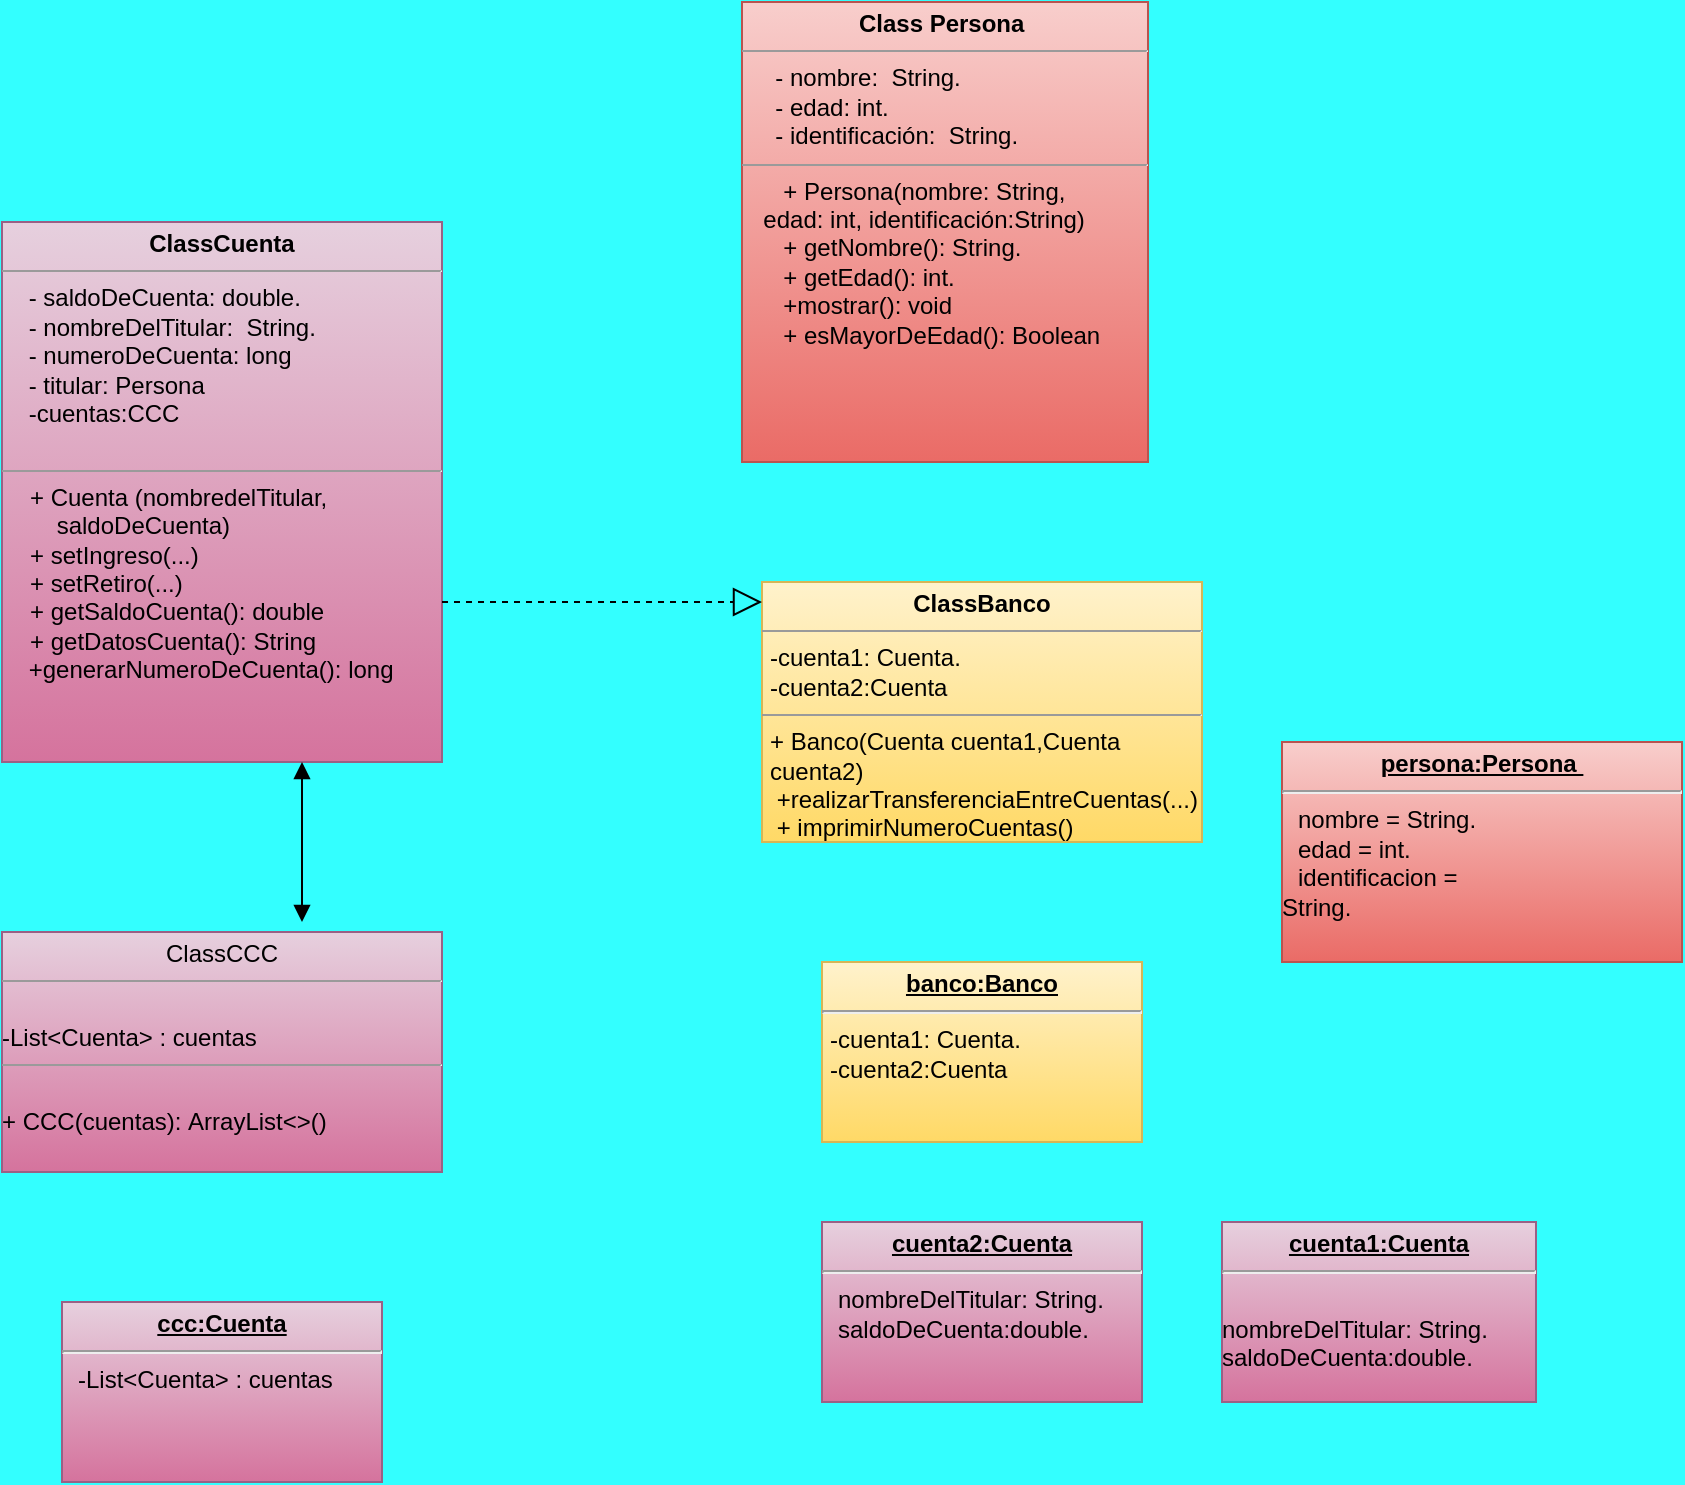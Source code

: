 <mxfile version="21.6.8" type="github">
  <diagram name="Página-1" id="ZipFY7_jd9I5HUY0kSOT">
    <mxGraphModel dx="880" dy="2784" grid="1" gridSize="10" guides="1" tooltips="1" connect="1" arrows="1" fold="1" page="1" pageScale="1" pageWidth="827" pageHeight="1169" background="#33FFFF" math="0" shadow="0">
      <root>
        <mxCell id="0" />
        <mxCell id="1" parent="0" />
        <mxCell id="sXatGcubONKIxM2o4ZcS-1" value="&lt;p style=&quot;margin:0px;margin-top:4px;text-align:center;&quot;&gt;&lt;b&gt;Class Persona&amp;nbsp;&lt;/b&gt;&lt;/p&gt;&lt;hr size=&quot;1&quot;&gt;&amp;nbsp; &amp;nbsp; &amp;nbsp;- nombre&lt;span style=&quot;background-color: initial;&quot;&gt;:&amp;nbsp;&lt;/span&gt;&amp;nbsp;String.&lt;br&gt;&amp;nbsp; &amp;nbsp; &amp;nbsp;- edad: int.&lt;br&gt;&amp;nbsp; &amp;nbsp; &amp;nbsp;- identificación:&amp;nbsp;&amp;nbsp;String.&lt;br&gt;&lt;hr size=&quot;1&quot;&gt;&lt;p style=&quot;margin:0px;margin-left:4px;&quot;&gt;&amp;nbsp; &amp;nbsp; &amp;nbsp;+ Persona(nombre: String,&amp;nbsp; &amp;nbsp; &amp;nbsp; &amp;nbsp; &amp;nbsp; &amp;nbsp; &amp;nbsp; edad: int, identificación:String)&amp;nbsp;&lt;br&gt;&lt;/p&gt;&lt;p style=&quot;margin:0px;margin-left:4px;&quot;&gt;&amp;nbsp; &amp;nbsp; &amp;nbsp;+ getNombre(): String.&lt;/p&gt;&lt;p style=&quot;margin:0px;margin-left:4px;&quot;&gt;&amp;nbsp; &amp;nbsp; &amp;nbsp;+ getEdad(): int.&amp;nbsp;&lt;/p&gt;&lt;p style=&quot;margin:0px;margin-left:4px;&quot;&gt;&amp;nbsp; &amp;nbsp; &amp;nbsp;+mostrar(): void&amp;nbsp;&lt;/p&gt;&lt;p style=&quot;margin:0px;margin-left:4px;&quot;&gt;&amp;nbsp; &amp;nbsp; &amp;nbsp;+ esMayorDeEdad(): Boolean&amp;nbsp;&lt;/p&gt;" style="verticalAlign=top;align=left;overflow=fill;fontSize=12;fontFamily=Helvetica;html=1;whiteSpace=wrap;fillColor=#f8cecc;gradientColor=#ea6b66;strokeColor=#b85450;" parent="1" vertex="1">
          <mxGeometry x="380" y="-1210" width="203" height="230" as="geometry" />
        </mxCell>
        <mxCell id="sXatGcubONKIxM2o4ZcS-2" value="&lt;p style=&quot;margin:0px;margin-top:4px;text-align:center;&quot;&gt;&lt;b&gt;Class&lt;span style=&quot;background-color: initial;&quot;&gt;Cuenta&lt;/span&gt;&lt;/b&gt;&lt;/p&gt;&lt;hr size=&quot;1&quot;&gt;&amp;nbsp; &amp;nbsp; - saldoDeCuenta:&amp;nbsp;double.&lt;br&gt;&amp;nbsp; &amp;nbsp; -&amp;nbsp;nombreDelTitular:&amp;nbsp; String.&lt;br&gt;&amp;nbsp; &amp;nbsp; -&amp;nbsp;numeroDeCuenta: long&lt;br&gt;&amp;nbsp; &amp;nbsp; - titular: Persona&lt;br&gt;&amp;nbsp; &amp;nbsp; -cuentas:CCC&lt;span style=&quot;background-color: initial;&quot;&gt;&lt;br&gt;&lt;/span&gt;&lt;br&gt;&lt;hr size=&quot;1&quot;&gt;&lt;p style=&quot;margin:0px;margin-left:4px;&quot;&gt;&amp;nbsp; &amp;nbsp;+ Cuenta (nombredelTitular,&amp;nbsp; &amp;nbsp; &amp;nbsp; &amp;nbsp; &amp;nbsp; &amp;nbsp; &amp;nbsp; &amp;nbsp; &amp;nbsp; &amp;nbsp; &amp;nbsp; &amp;nbsp; &amp;nbsp;saldoDeCuenta)&lt;/p&gt;&lt;p style=&quot;margin:0px;margin-left:4px;&quot;&gt;&amp;nbsp; &amp;nbsp;+ setIngreso(...)&amp;nbsp; &amp;nbsp; &amp;nbsp; &amp;nbsp;&lt;/p&gt;&lt;p style=&quot;margin:0px;margin-left:4px;&quot;&gt;&amp;nbsp; &amp;nbsp;+ setRetiro(...)&amp;nbsp; &amp;nbsp; &amp;nbsp; &amp;nbsp;&amp;nbsp;&lt;/p&gt;&lt;p style=&quot;margin:0px;margin-left:4px;&quot;&gt;&lt;span style=&quot;background-color: initial;&quot;&gt;&amp;nbsp; &amp;nbsp;+ getSaldoCuenta(): double&amp;nbsp;&amp;nbsp;&lt;/span&gt;&lt;/p&gt;&lt;p style=&quot;margin:0px;margin-left:4px;&quot;&gt;&lt;span style=&quot;background-color: initial;&quot;&gt;&amp;nbsp; &amp;nbsp;+ getDatosCuenta(): String&amp;nbsp;&lt;/span&gt;&lt;/p&gt;&amp;nbsp; &amp;nbsp; +generarNumeroDeCuenta(): long" style="verticalAlign=top;align=left;overflow=fill;fontSize=12;fontFamily=Helvetica;html=1;whiteSpace=wrap;fillColor=#e6d0de;strokeColor=#996185;gradientColor=#d5739d;" parent="1" vertex="1">
          <mxGeometry x="10" y="-1100" width="220" height="270" as="geometry" />
        </mxCell>
        <mxCell id="sXatGcubONKIxM2o4ZcS-3" value="&lt;p style=&quot;margin:0px;margin-top:4px;text-align:center;&quot;&gt;&lt;b&gt;ClassBanco&lt;/b&gt;&lt;/p&gt;&lt;hr size=&quot;1&quot;&gt;&lt;p style=&quot;margin:0px;margin-left:4px;&quot;&gt;-cuenta1:&amp;nbsp;Cuenta.&lt;/p&gt;&lt;p style=&quot;margin:0px;margin-left:4px;&quot;&gt;-cuenta2:Cuenta&lt;br&gt;&lt;/p&gt;&lt;hr size=&quot;1&quot;&gt;&lt;p style=&quot;margin:0px;margin-left:4px;&quot;&gt;+ Banco(Cuenta cuenta1,Cuenta cuenta2)&amp;nbsp; &amp;nbsp; &amp;nbsp;&lt;span style=&quot;background-color: initial;&quot;&gt;&amp;nbsp; &amp;nbsp; &amp;nbsp; &amp;nbsp; &amp;nbsp; &amp;nbsp; &amp;nbsp; &amp;nbsp;+realizarTransferenciaEntreCuentas(...)&amp;nbsp; &lt;/span&gt;&lt;span style=&quot;background-color: initial;&quot;&gt;&amp;nbsp;+ imprimirNumeroCuentas()&amp;nbsp;&lt;/span&gt;&lt;/p&gt;" style="verticalAlign=top;align=left;overflow=fill;fontSize=12;fontFamily=Helvetica;html=1;whiteSpace=wrap;fillColor=#fff2cc;gradientColor=#ffd966;strokeColor=#d6b656;" parent="1" vertex="1">
          <mxGeometry x="390" y="-920" width="220" height="130" as="geometry" />
        </mxCell>
        <mxCell id="sXatGcubONKIxM2o4ZcS-4" value="&lt;p style=&quot;margin:0px;margin-top:4px;text-align:center;text-decoration:underline;&quot;&gt;&lt;b&gt;cuenta1:Cuenta&lt;/b&gt;&lt;/p&gt;&lt;hr&gt;&lt;p style=&quot;margin:0px;margin-left:8px;&quot;&gt;&lt;br&gt;&lt;/p&gt;nombreDelTitular:&amp;nbsp;String.&lt;br&gt;saldoDeCuenta:double.&lt;br&gt;" style="verticalAlign=top;align=left;overflow=fill;fontSize=12;fontFamily=Helvetica;html=1;whiteSpace=wrap;fillColor=#e6d0de;gradientColor=#d5739d;strokeColor=#996185;" parent="1" vertex="1">
          <mxGeometry x="620" y="-600" width="157" height="90" as="geometry" />
        </mxCell>
        <mxCell id="sXatGcubONKIxM2o4ZcS-5" value="&lt;p style=&quot;margin:0px;margin-top:4px;text-align:center;text-decoration:underline;&quot;&gt;&lt;b&gt;persona:Persona&amp;nbsp;&lt;/b&gt;&lt;/p&gt;&lt;hr&gt;&lt;p style=&quot;margin:0px;margin-left:8px;&quot;&gt;nombre = String.&lt;br&gt;edad = int.&lt;/p&gt;&lt;p style=&quot;margin:0px;margin-left:8px;&quot;&gt;identificacion =&amp;nbsp;&lt;/p&gt;String." style="verticalAlign=top;align=left;overflow=fill;fontSize=12;fontFamily=Helvetica;html=1;whiteSpace=wrap;fillColor=#f8cecc;gradientColor=#ea6b66;strokeColor=#b85450;" parent="1" vertex="1">
          <mxGeometry x="650" y="-840" width="200" height="110" as="geometry" />
        </mxCell>
        <mxCell id="aI8nhUoXIS2r9gopvmky-1" value="&lt;p style=&quot;margin:0px;margin-top:4px;text-align:center;text-decoration:underline;&quot;&gt;&lt;b&gt;ccc:Cuenta&lt;/b&gt;&lt;/p&gt;&lt;hr&gt;&lt;p style=&quot;margin:0px;margin-left:8px;&quot;&gt;-List&amp;lt;Cuenta&amp;gt; : cuentas&lt;br&gt;&lt;/p&gt;" style="verticalAlign=top;align=left;overflow=fill;fontSize=12;fontFamily=Helvetica;html=1;whiteSpace=wrap;fillColor=#e6d0de;gradientColor=#d5739d;strokeColor=#996185;" vertex="1" parent="1">
          <mxGeometry x="40" y="-560" width="160" height="90" as="geometry" />
        </mxCell>
        <mxCell id="aI8nhUoXIS2r9gopvmky-2" value="&lt;p style=&quot;margin:0px;margin-top:4px;text-align:center;text-decoration:underline;&quot;&gt;&lt;b&gt;banco:Banco&lt;/b&gt;&lt;/p&gt;&lt;hr&gt;&lt;p style=&quot;--tw-border-spacing-x: 0; --tw-border-spacing-y: 0; --tw-translate-x: 0; --tw-translate-y: 0; --tw-rotate: 0; --tw-skew-x: 0; --tw-skew-y: 0; --tw-scale-x: 1; --tw-scale-y: 1; --tw-pan-x: ; --tw-pan-y: ; --tw-pinch-zoom: ; --tw-scroll-snap-strictness: proximity; --tw-ordinal: ; --tw-slashed-zero: ; --tw-numeric-figure: ; --tw-numeric-spacing: ; --tw-numeric-fraction: ; --tw-ring-inset: ; --tw-ring-offset-width: 0px; --tw-ring-offset-color: #fff; --tw-ring-color: rgb(59 130 246 / .5); --tw-ring-offset-shadow: 0 0 #0000; --tw-ring-shadow: 0 0 #0000; --tw-shadow: 0 0 #0000; --tw-shadow-colored: 0 0 #0000; --tw-blur: ; --tw-brightness: ; --tw-contrast: ; --tw-grayscale: ; --tw-hue-rotate: ; --tw-invert: ; --tw-saturate: ; --tw-sepia: ; --tw-drop-shadow: ; --tw-backdrop-blur: ; --tw-backdrop-brightness: ; --tw-backdrop-contrast: ; --tw-backdrop-grayscale: ; --tw-backdrop-hue-rotate: ; --tw-backdrop-invert: ; --tw-backdrop-opacity: ; --tw-backdrop-saturate: ; --tw-backdrop-sepia: ; border-color: var(--border-color); margin: 0px 0px 0px 4px;&quot;&gt;-cuenta1:&amp;nbsp;Cuenta.&lt;/p&gt;&lt;p style=&quot;--tw-border-spacing-x: 0; --tw-border-spacing-y: 0; --tw-translate-x: 0; --tw-translate-y: 0; --tw-rotate: 0; --tw-skew-x: 0; --tw-skew-y: 0; --tw-scale-x: 1; --tw-scale-y: 1; --tw-pan-x: ; --tw-pan-y: ; --tw-pinch-zoom: ; --tw-scroll-snap-strictness: proximity; --tw-ordinal: ; --tw-slashed-zero: ; --tw-numeric-figure: ; --tw-numeric-spacing: ; --tw-numeric-fraction: ; --tw-ring-inset: ; --tw-ring-offset-width: 0px; --tw-ring-offset-color: #fff; --tw-ring-color: rgb(59 130 246 / .5); --tw-ring-offset-shadow: 0 0 #0000; --tw-ring-shadow: 0 0 #0000; --tw-shadow: 0 0 #0000; --tw-shadow-colored: 0 0 #0000; --tw-blur: ; --tw-brightness: ; --tw-contrast: ; --tw-grayscale: ; --tw-hue-rotate: ; --tw-invert: ; --tw-saturate: ; --tw-sepia: ; --tw-drop-shadow: ; --tw-backdrop-blur: ; --tw-backdrop-brightness: ; --tw-backdrop-contrast: ; --tw-backdrop-grayscale: ; --tw-backdrop-hue-rotate: ; --tw-backdrop-invert: ; --tw-backdrop-opacity: ; --tw-backdrop-saturate: ; --tw-backdrop-sepia: ; border-color: var(--border-color); margin: 0px 0px 0px 4px;&quot;&gt;-cuenta2:Cuenta&lt;/p&gt;" style="verticalAlign=top;align=left;overflow=fill;fontSize=12;fontFamily=Helvetica;html=1;whiteSpace=wrap;fillColor=#fff2cc;gradientColor=#ffd966;strokeColor=#d6b656;" vertex="1" parent="1">
          <mxGeometry x="420" y="-730" width="160" height="90" as="geometry" />
        </mxCell>
        <mxCell id="aI8nhUoXIS2r9gopvmky-3" value="&lt;p style=&quot;margin:0px;margin-top:4px;text-align:center;text-decoration:underline;&quot;&gt;&lt;b&gt;cuenta2:Cuenta&lt;/b&gt;&lt;/p&gt;&lt;hr&gt;&lt;p style=&quot;margin:0px;margin-left:8px;&quot;&gt;nombreDelTitular:&amp;nbsp;String.&lt;br style=&quot;--tw-border-spacing-x: 0; --tw-border-spacing-y: 0; --tw-translate-x: 0; --tw-translate-y: 0; --tw-rotate: 0; --tw-skew-x: 0; --tw-skew-y: 0; --tw-scale-x: 1; --tw-scale-y: 1; --tw-pan-x: ; --tw-pan-y: ; --tw-pinch-zoom: ; --tw-scroll-snap-strictness: proximity; --tw-ordinal: ; --tw-slashed-zero: ; --tw-numeric-figure: ; --tw-numeric-spacing: ; --tw-numeric-fraction: ; --tw-ring-inset: ; --tw-ring-offset-width: 0px; --tw-ring-offset-color: #fff; --tw-ring-color: rgb(59 130 246 / .5); --tw-ring-offset-shadow: 0 0 #0000; --tw-ring-shadow: 0 0 #0000; --tw-shadow: 0 0 #0000; --tw-shadow-colored: 0 0 #0000; --tw-blur: ; --tw-brightness: ; --tw-contrast: ; --tw-grayscale: ; --tw-hue-rotate: ; --tw-invert: ; --tw-saturate: ; --tw-sepia: ; --tw-drop-shadow: ; --tw-backdrop-blur: ; --tw-backdrop-brightness: ; --tw-backdrop-contrast: ; --tw-backdrop-grayscale: ; --tw-backdrop-hue-rotate: ; --tw-backdrop-invert: ; --tw-backdrop-opacity: ; --tw-backdrop-saturate: ; --tw-backdrop-sepia: ; border-color: var(--border-color);&quot;&gt;saldoDeCuenta:double.&lt;br&gt;&lt;/p&gt;" style="verticalAlign=top;align=left;overflow=fill;fontSize=12;fontFamily=Helvetica;html=1;whiteSpace=wrap;fillColor=#e6d0de;gradientColor=#d5739d;strokeColor=#996185;" vertex="1" parent="1">
          <mxGeometry x="420" y="-600" width="160" height="90" as="geometry" />
        </mxCell>
        <mxCell id="aI8nhUoXIS2r9gopvmky-13" value="&lt;p style=&quot;margin:0px;margin-top:4px;text-align:center;&quot;&gt;ClassCCC&lt;br&gt;&lt;/p&gt;&lt;hr size=&quot;1&quot;&gt;&lt;p style=&quot;margin:0px;margin-left:4px;&quot;&gt;&lt;br&gt;&lt;/p&gt;-List&amp;lt;Cuenta&amp;gt; : cuentas&lt;hr size=&quot;1&quot;&gt;&lt;p style=&quot;margin:0px;margin-left:4px;&quot;&gt;&amp;nbsp; &amp;nbsp;&amp;nbsp;&lt;/p&gt;+ CCC(cuentas):&amp;nbsp;ArrayList&amp;lt;&amp;gt;()" style="verticalAlign=top;align=left;overflow=fill;fontSize=12;fontFamily=Helvetica;html=1;whiteSpace=wrap;fillColor=#e6d0de;gradientColor=#d5739d;strokeColor=#996185;" vertex="1" parent="1">
          <mxGeometry x="10" y="-745" width="220" height="120" as="geometry" />
        </mxCell>
        <mxCell id="aI8nhUoXIS2r9gopvmky-21" value="" style="endArrow=block;startArrow=block;endFill=1;startFill=1;html=1;rounded=0;exitX=0.75;exitY=1;exitDx=0;exitDy=0;" edge="1" parent="1">
          <mxGeometry width="160" relative="1" as="geometry">
            <mxPoint x="160" y="-830" as="sourcePoint" />
            <mxPoint x="160" y="-750" as="targetPoint" />
            <Array as="points" />
          </mxGeometry>
        </mxCell>
        <mxCell id="aI8nhUoXIS2r9gopvmky-23" value="" style="endArrow=block;dashed=1;endFill=0;endSize=12;html=1;rounded=0;" edge="1" parent="1">
          <mxGeometry width="160" relative="1" as="geometry">
            <mxPoint x="230" y="-910" as="sourcePoint" />
            <mxPoint x="390" y="-910" as="targetPoint" />
            <Array as="points">
              <mxPoint x="300" y="-910" />
            </Array>
          </mxGeometry>
        </mxCell>
      </root>
    </mxGraphModel>
  </diagram>
</mxfile>
